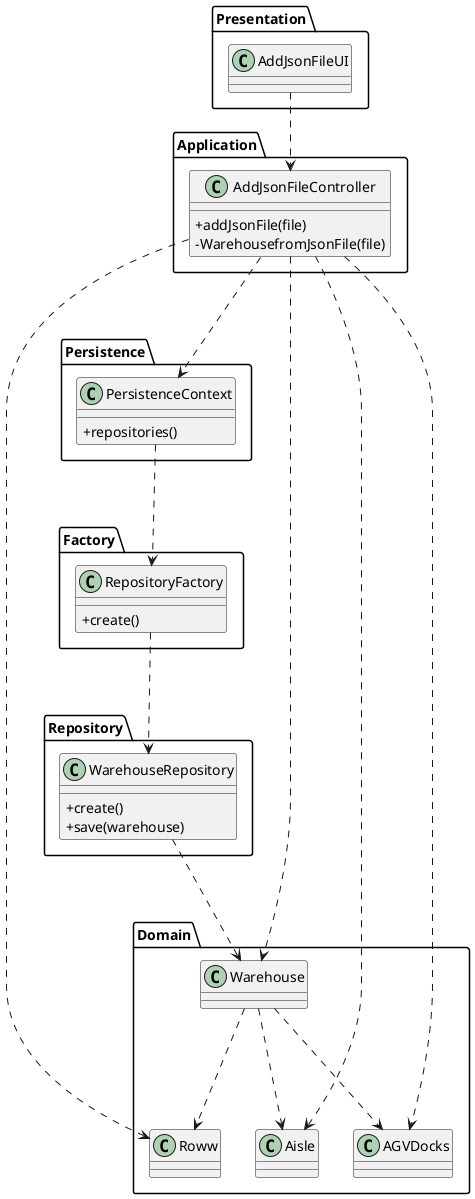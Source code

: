 @startuml
skinparam classAttributeIconSize 0

package "Presentation"{
class AddJsonFileUI
}

package "Application"{
class AddJsonFileController{
+addJsonFile(file)
-WarehousefromJsonFile(file)
}
}

package "Domain"{
class Warehouse{
}
class Roww{
}
class Aisle{
}
class AGVDocks{
}
}


package "Persistence"{
class PersistenceContext{
+repositories()
}
}

package "Factory"{
class RepositoryFactory{
+create()
}
}

package "Repository"{
class WarehouseRepository{
+create()
+save(warehouse)
}
}
AddJsonFileUI .-> AddJsonFileController
AddJsonFileController .--> Warehouse
AddJsonFileController .--> PersistenceContext
PersistenceContext .--> RepositoryFactory
RepositoryFactory .--> WarehouseRepository
WarehouseRepository .--> Warehouse
AddJsonFileController .--> Aisle
AddJsonFileController .--> Roww
AddJsonFileController .--> AGVDocks
Warehouse .--> AGVDocks
Warehouse .--> Roww
Warehouse .--> Aisle

@enduml